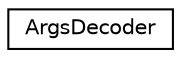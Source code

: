 digraph "Иерархия классов. Графический вид."
{
 // LATEX_PDF_SIZE
  edge [fontname="Helvetica",fontsize="10",labelfontname="Helvetica",labelfontsize="10"];
  node [fontname="Helvetica",fontsize="10",shape=record];
  rankdir="LR";
  Node0 [label="ArgsDecoder",height=0.2,width=0.4,color="black", fillcolor="white", style="filled",URL="$classArgsDecoder.html",tooltip="Класс для парсинга аргументов командной строки и хранения параметров конфигурации."];
}
